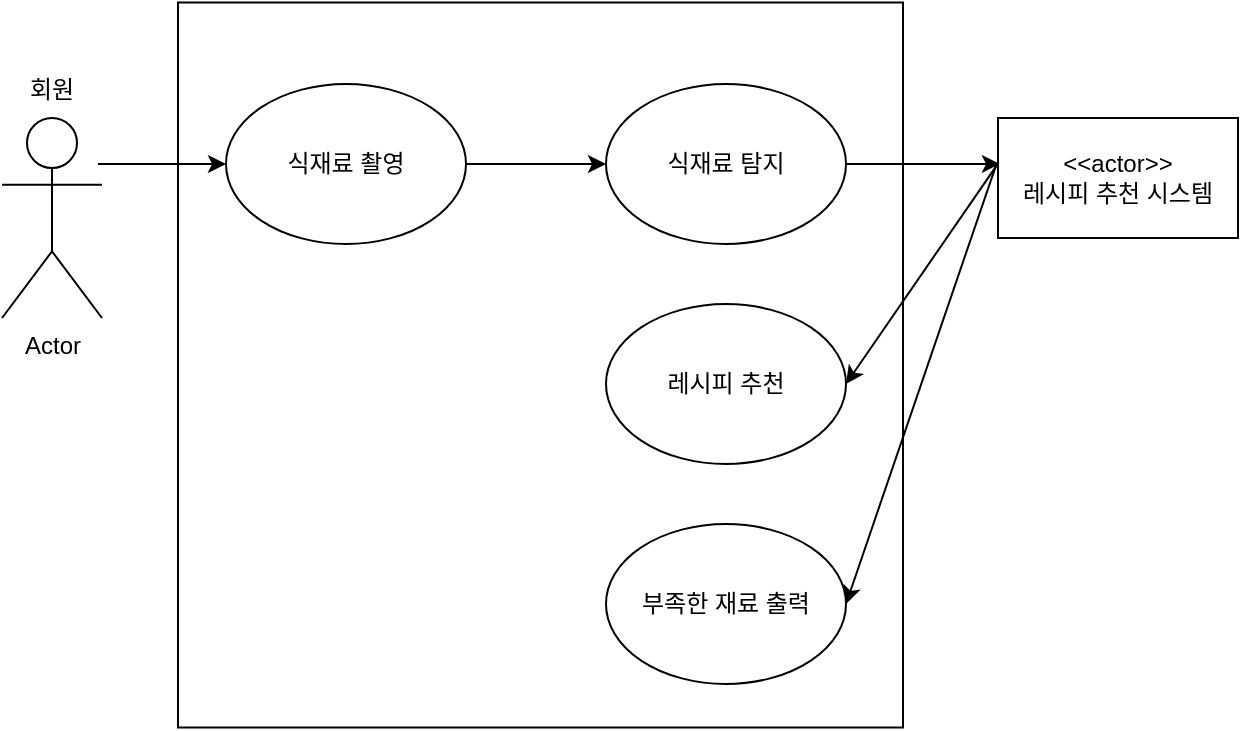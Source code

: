 <mxfile version="17.1.2" type="device"><diagram id="hNY_cJxbIXuS5dkloCmb" name="페이지-1"><mxGraphModel dx="1145" dy="635" grid="0" gridSize="10" guides="1" tooltips="1" connect="1" arrows="1" fold="1" page="1" pageScale="1" pageWidth="827" pageHeight="1169" math="0" shadow="0"><root><mxCell id="0"/><mxCell id="1" parent="0"/><mxCell id="B7nBfzGbRRf7xkVz5gRI-2" value="" style="whiteSpace=wrap;html=1;aspect=fixed;" parent="1" vertex="1"><mxGeometry x="226" y="209.25" width="362.5" height="362.5" as="geometry"/></mxCell><mxCell id="B7nBfzGbRRf7xkVz5gRI-4" value="식재료 촬영" style="ellipse;whiteSpace=wrap;html=1;" parent="1" vertex="1"><mxGeometry x="250" y="250" width="120" height="80" as="geometry"/></mxCell><mxCell id="B7nBfzGbRRf7xkVz5gRI-5" value="식재료 탐지" style="ellipse;whiteSpace=wrap;html=1;" parent="1" vertex="1"><mxGeometry x="440" y="250" width="120" height="80" as="geometry"/></mxCell><mxCell id="B7nBfzGbRRf7xkVz5gRI-6" value="레시피 추천" style="ellipse;whiteSpace=wrap;html=1;" parent="1" vertex="1"><mxGeometry x="440" y="360" width="120" height="80" as="geometry"/></mxCell><mxCell id="B7nBfzGbRRf7xkVz5gRI-7" value="" style="endArrow=classic;html=1;entryX=0;entryY=0.5;entryDx=0;entryDy=0;" parent="1" target="B7nBfzGbRRf7xkVz5gRI-4" edge="1"><mxGeometry width="50" height="50" relative="1" as="geometry"><mxPoint x="186" y="290" as="sourcePoint"/><mxPoint x="440" y="390" as="targetPoint"/></mxGeometry></mxCell><mxCell id="B7nBfzGbRRf7xkVz5gRI-8" value="" style="endArrow=classic;html=1;exitX=1;exitY=0.5;exitDx=0;exitDy=0;" parent="1" source="B7nBfzGbRRf7xkVz5gRI-4" target="B7nBfzGbRRf7xkVz5gRI-5" edge="1"><mxGeometry width="50" height="50" relative="1" as="geometry"><mxPoint x="390" y="440" as="sourcePoint"/><mxPoint x="440" y="390" as="targetPoint"/></mxGeometry></mxCell><mxCell id="B7nBfzGbRRf7xkVz5gRI-9" value="" style="endArrow=classic;html=1;exitX=1;exitY=0.5;exitDx=0;exitDy=0;entryX=0.008;entryY=0.383;entryDx=0;entryDy=0;entryPerimeter=0;" parent="1" source="B7nBfzGbRRf7xkVz5gRI-5" target="B7nBfzGbRRf7xkVz5gRI-11" edge="1"><mxGeometry width="50" height="50" relative="1" as="geometry"><mxPoint x="390" y="440" as="sourcePoint"/><mxPoint x="440" y="390" as="targetPoint"/></mxGeometry></mxCell><mxCell id="B7nBfzGbRRf7xkVz5gRI-10" value="" style="endArrow=classic;html=1;entryX=1;entryY=0.5;entryDx=0;entryDy=0;exitX=-0.003;exitY=0.388;exitDx=0;exitDy=0;exitPerimeter=0;" parent="1" source="B7nBfzGbRRf7xkVz5gRI-11" target="B7nBfzGbRRf7xkVz5gRI-6" edge="1"><mxGeometry width="50" height="50" relative="1" as="geometry"><mxPoint x="639" y="292" as="sourcePoint"/><mxPoint x="440" y="390" as="targetPoint"/></mxGeometry></mxCell><mxCell id="B7nBfzGbRRf7xkVz5gRI-11" value="&amp;lt;&amp;lt;actor&amp;gt;&amp;gt;&lt;br&gt;레시피 추천 시스템" style="rounded=0;whiteSpace=wrap;html=1;" parent="1" vertex="1"><mxGeometry x="636" y="267" width="120" height="60" as="geometry"/></mxCell><mxCell id="B7nBfzGbRRf7xkVz5gRI-13" value="" style="endArrow=classic;html=1;entryX=1;entryY=0.5;entryDx=0;entryDy=0;exitX=-0.006;exitY=0.382;exitDx=0;exitDy=0;exitPerimeter=0;" parent="1" source="B7nBfzGbRRf7xkVz5gRI-11" target="B7nBfzGbRRf7xkVz5gRI-14" edge="1"><mxGeometry width="50" height="50" relative="1" as="geometry"><mxPoint x="390" y="430" as="sourcePoint"/><mxPoint x="440" y="380" as="targetPoint"/></mxGeometry></mxCell><mxCell id="B7nBfzGbRRf7xkVz5gRI-14" value="부족한 재료 출력" style="ellipse;whiteSpace=wrap;html=1;" parent="1" vertex="1"><mxGeometry x="440" y="470" width="120" height="80" as="geometry"/></mxCell><mxCell id="B7nBfzGbRRf7xkVz5gRI-29" value="회원" style="text;html=1;strokeColor=none;fillColor=none;align=center;verticalAlign=middle;whiteSpace=wrap;rounded=0;" parent="1" vertex="1"><mxGeometry x="143" y="243" width="40" height="20" as="geometry"/></mxCell><mxCell id="B7nBfzGbRRf7xkVz5gRI-1" value="Actor" style="shape=umlActor;verticalLabelPosition=bottom;verticalAlign=top;html=1;outlineConnect=0;" parent="1" vertex="1"><mxGeometry x="138" y="267" width="50" height="100" as="geometry"/></mxCell></root></mxGraphModel></diagram></mxfile>